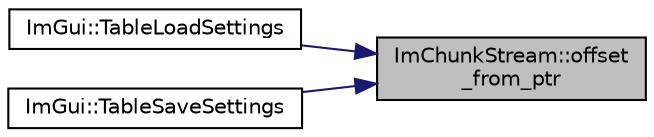 digraph "ImChunkStream::offset_from_ptr"
{
 // LATEX_PDF_SIZE
  edge [fontname="Helvetica",fontsize="10",labelfontname="Helvetica",labelfontsize="10"];
  node [fontname="Helvetica",fontsize="10",shape=record];
  rankdir="RL";
  Node1 [label="ImChunkStream::offset\l_from_ptr",height=0.2,width=0.4,color="black", fillcolor="grey75", style="filled", fontcolor="black",tooltip=" "];
  Node1 -> Node2 [dir="back",color="midnightblue",fontsize="10",style="solid"];
  Node2 [label="ImGui::TableLoadSettings",height=0.2,width=0.4,color="black", fillcolor="white", style="filled",URL="$namespace_im_gui.html#a9dbe18a196cc7e70f84cecfcb3b45c1b",tooltip=" "];
  Node1 -> Node3 [dir="back",color="midnightblue",fontsize="10",style="solid"];
  Node3 [label="ImGui::TableSaveSettings",height=0.2,width=0.4,color="black", fillcolor="white", style="filled",URL="$namespace_im_gui.html#aadf0917c8bc98aaab0bf3c7667b19afe",tooltip=" "];
}
